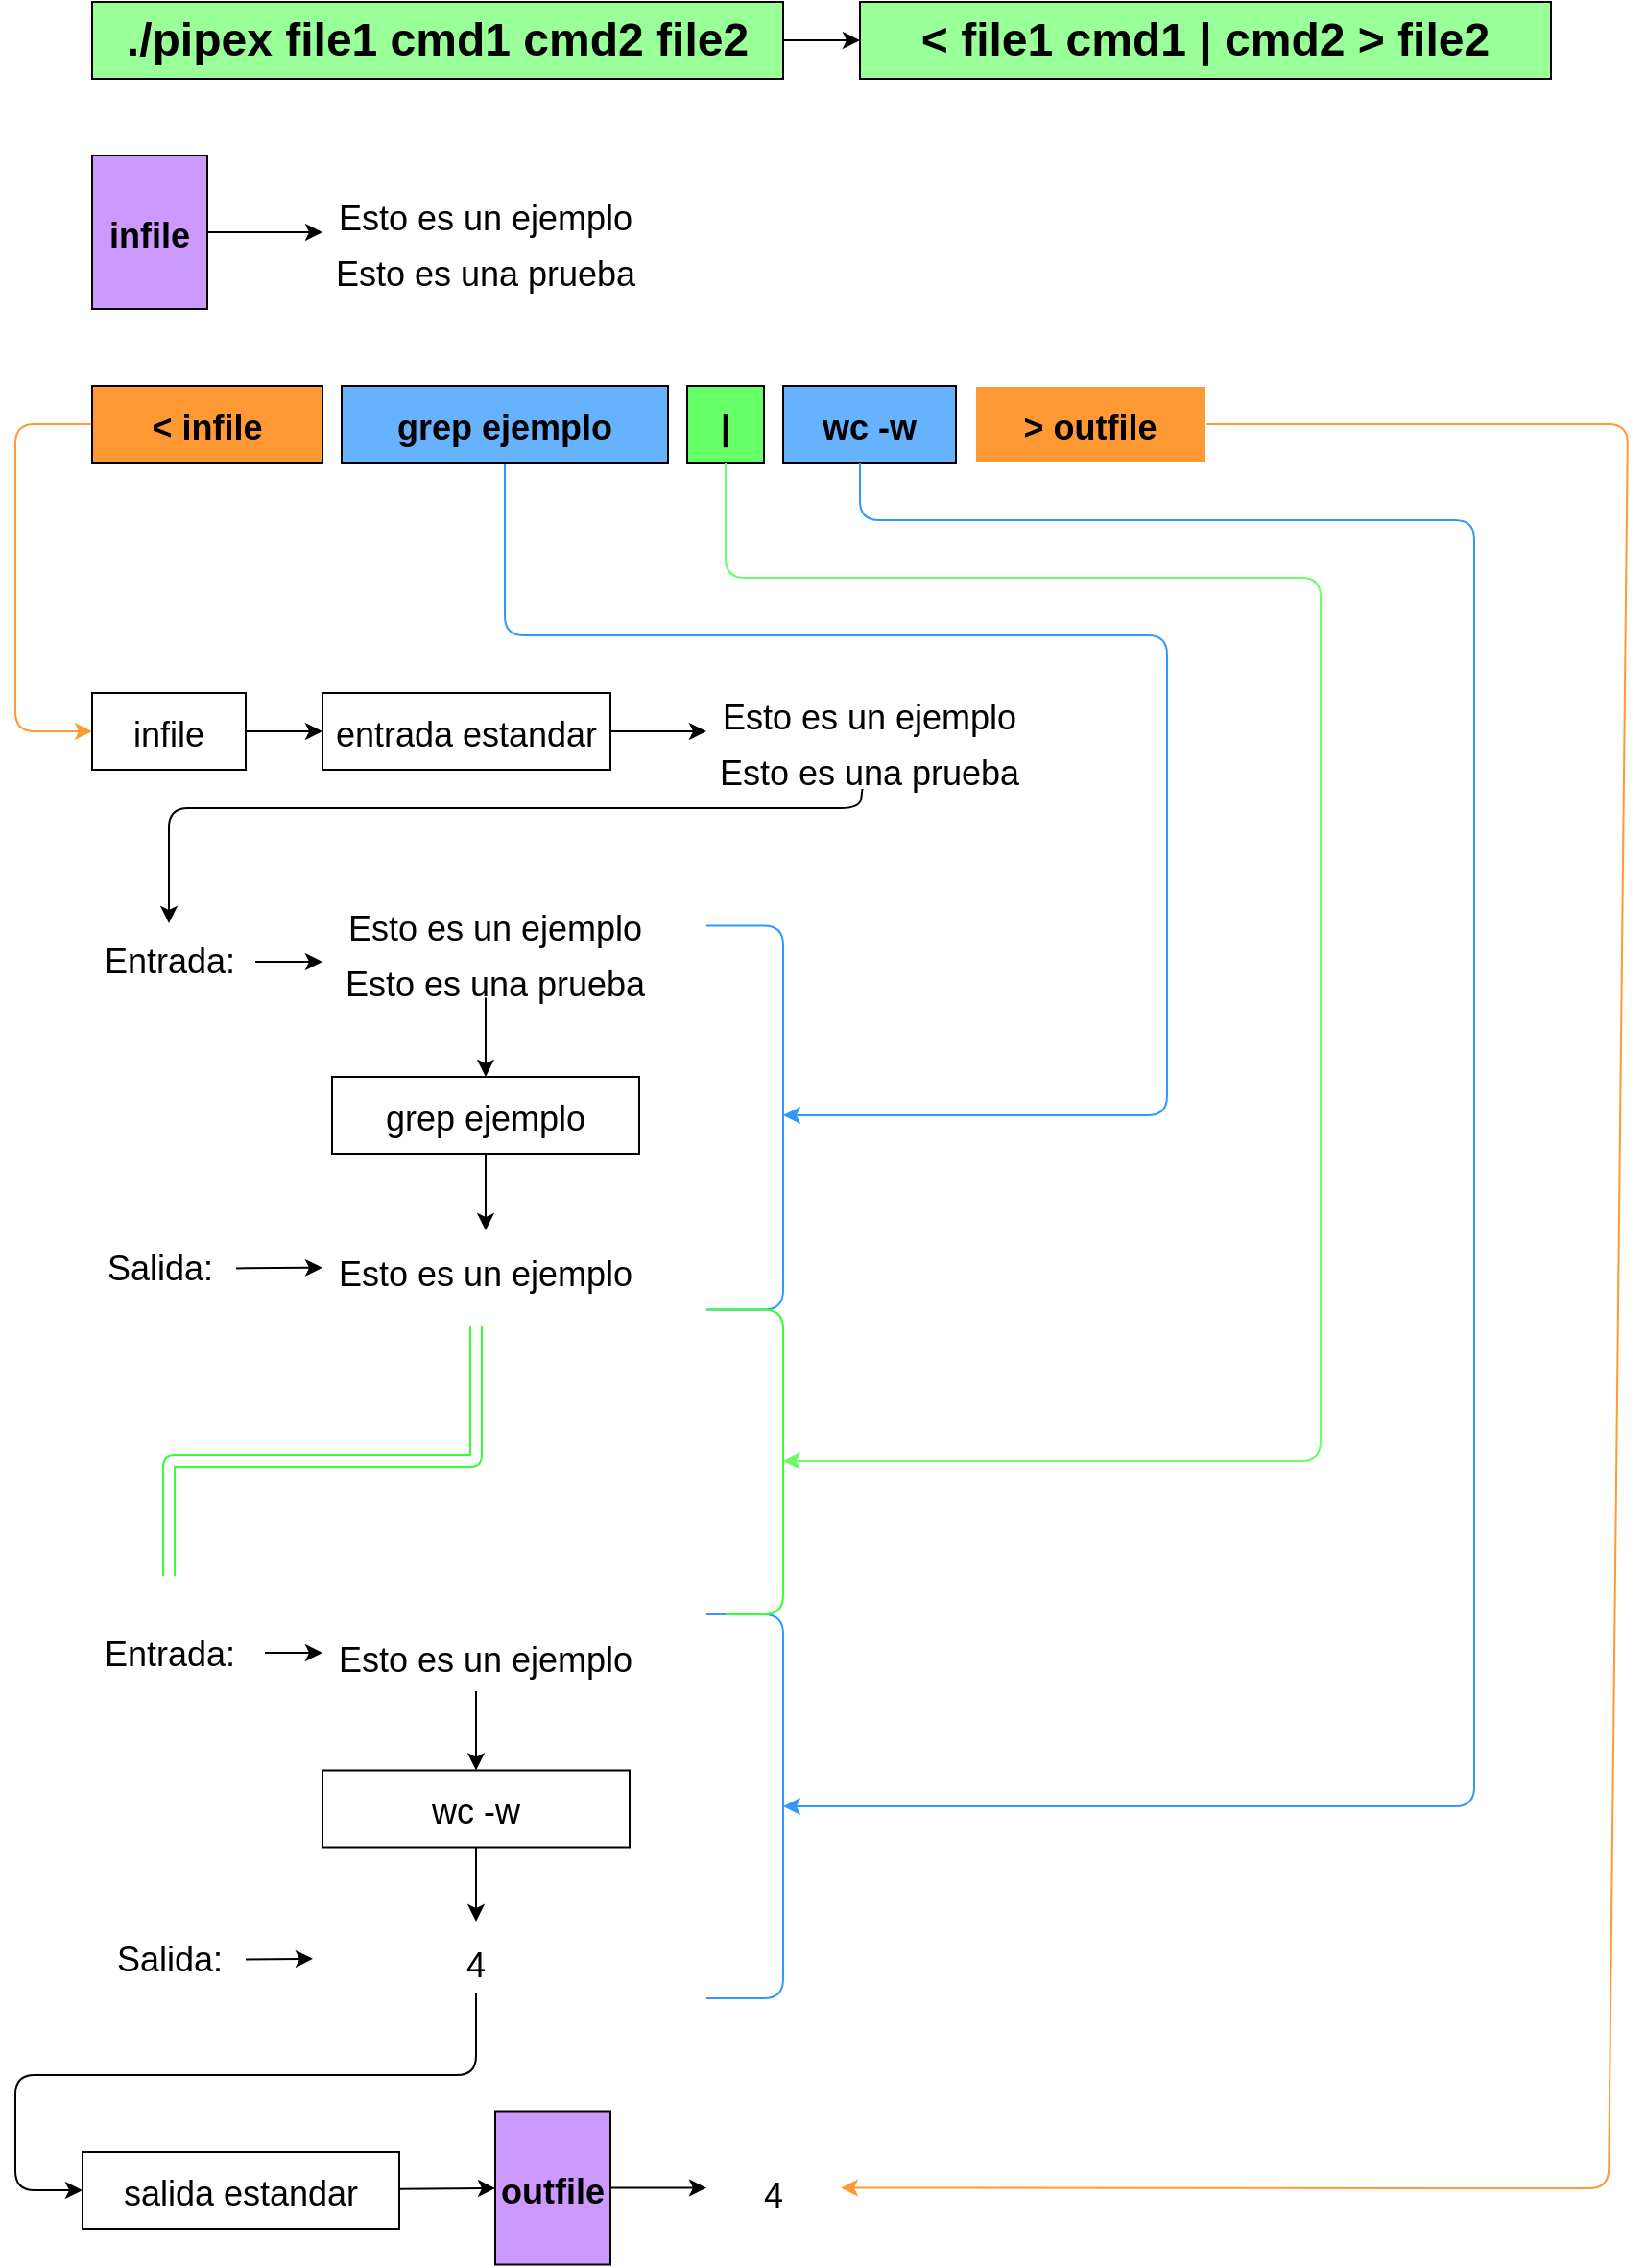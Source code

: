 <mxfile>
    <diagram id="cERv_vWPW7LYebDwy9yU" name="Page-1">
        <mxGraphModel dx="1589" dy="507" grid="1" gridSize="10" guides="1" tooltips="1" connect="1" arrows="1" fold="1" page="1" pageScale="1" pageWidth="850" pageHeight="1100" math="0" shadow="0">
            <root>
                <mxCell id="0"/>
                <mxCell id="1" parent="0"/>
                <mxCell id="8" style="edgeStyle=none;html=1;entryX=0;entryY=0.5;entryDx=0;entryDy=0;fontSize=24;" edge="1" parent="1" source="5" target="6">
                    <mxGeometry relative="1" as="geometry"/>
                </mxCell>
                <mxCell id="5" value="&lt;span style=&quot;&quot;&gt;&lt;font color=&quot;#000000&quot;&gt;&lt;b&gt;./pipex file1 cmd1 cmd2 file2&lt;/b&gt;&lt;/font&gt;&lt;/span&gt;" style="whiteSpace=wrap;html=1;fontSize=24;fillColor=#99FF99;" vertex="1" parent="1">
                    <mxGeometry x="40" y="80" width="360" height="40" as="geometry"/>
                </mxCell>
                <mxCell id="6" value="&lt;span style=&quot;&quot;&gt;&lt;font color=&quot;#000000&quot;&gt;&lt;b&gt;&amp;lt; file1 cmd1 | cmd2 &amp;gt; file2&lt;/b&gt;&lt;/font&gt;&lt;/span&gt;" style="whiteSpace=wrap;html=1;fontSize=24;fillColor=#99FF99;" vertex="1" parent="1">
                    <mxGeometry x="440" y="80" width="360" height="40" as="geometry"/>
                </mxCell>
                <mxCell id="25" style="edgeStyle=none;html=1;fontSize=18;strokeColor=#FF9933;" edge="1" parent="1" source="7" target="20">
                    <mxGeometry relative="1" as="geometry">
                        <Array as="points">
                            <mxPoint y="300"/>
                            <mxPoint y="460"/>
                        </Array>
                    </mxGeometry>
                </mxCell>
                <mxCell id="7" value="&lt;span style=&quot;&quot;&gt;&lt;font color=&quot;#000000&quot; style=&quot;font-size: 18px;&quot;&gt;&lt;b&gt;&amp;lt; infile&lt;/b&gt;&lt;/font&gt;&lt;/span&gt;" style="whiteSpace=wrap;html=1;fontSize=24;fillColor=#FF9933;" vertex="1" parent="1">
                    <mxGeometry x="40" y="280" width="120" height="40" as="geometry"/>
                </mxCell>
                <mxCell id="11" style="edgeStyle=none;html=1;fontSize=18;" edge="1" parent="1" source="9" target="10">
                    <mxGeometry relative="1" as="geometry"/>
                </mxCell>
                <mxCell id="9" value="&lt;font color=&quot;#000000&quot; style=&quot;font-size: 18px;&quot;&gt;&lt;b&gt;infile&lt;/b&gt;&lt;/font&gt;" style="whiteSpace=wrap;html=1;fontSize=24;fillColor=#CC99FF;" vertex="1" parent="1">
                    <mxGeometry x="40" y="160" width="60" height="80" as="geometry"/>
                </mxCell>
                <mxCell id="10" value="&lt;span style=&quot;font-family: Helvetica; font-style: normal; font-variant-ligatures: normal; font-variant-caps: normal; font-weight: 400; letter-spacing: normal; orphans: 2; text-indent: 0px; text-transform: none; widows: 2; word-spacing: 0px; -webkit-text-stroke-width: 0px; text-decoration-thickness: initial; text-decoration-style: initial; text-decoration-color: initial; float: none; display: inline !important;&quot;&gt;&lt;font color=&quot;#000000&quot; style=&quot;font-size: 18px;&quot;&gt;Esto es un ejemplo&lt;br&gt;Esto es una prueba&lt;br&gt;&lt;/font&gt;&lt;/span&gt;" style="text;whiteSpace=wrap;html=1;fontSize=24;align=center;" vertex="1" parent="1">
                    <mxGeometry x="160" y="170" width="170" height="60" as="geometry"/>
                </mxCell>
                <mxCell id="16" style="edgeStyle=none;html=1;fontSize=18;fillColor=#66B2FF;strokeColor=#3399FF;" edge="1" parent="1" source="12">
                    <mxGeometry relative="1" as="geometry">
                        <mxPoint x="400" y="660" as="targetPoint"/>
                        <Array as="points">
                            <mxPoint x="255" y="410"/>
                            <mxPoint x="600" y="410"/>
                            <mxPoint x="600" y="660"/>
                        </Array>
                    </mxGeometry>
                </mxCell>
                <mxCell id="12" value="&lt;span style=&quot;&quot;&gt;&lt;font color=&quot;#000000&quot; style=&quot;font-size: 18px;&quot;&gt;&lt;b&gt;grep ejemplo&lt;/b&gt;&lt;/font&gt;&lt;/span&gt;" style="whiteSpace=wrap;html=1;fontSize=24;fillColor=#66B2FF;" vertex="1" parent="1">
                    <mxGeometry x="170" y="280" width="170" height="40" as="geometry"/>
                </mxCell>
                <mxCell id="79" style="edgeStyle=none;html=1;fontSize=18;strokeColor=#FF9933;" edge="1" parent="1" source="13" target="78">
                    <mxGeometry relative="1" as="geometry">
                        <Array as="points">
                            <mxPoint x="840" y="300"/>
                            <mxPoint x="830" y="1219"/>
                        </Array>
                    </mxGeometry>
                </mxCell>
                <mxCell id="13" value="&lt;span style=&quot;&quot;&gt;&lt;font color=&quot;#000000&quot; style=&quot;font-size: 18px;&quot;&gt;&lt;b&gt;&amp;gt; outfile&lt;/b&gt;&lt;/font&gt;&lt;/span&gt;" style="whiteSpace=wrap;html=1;fontSize=24;fillColor=#FF9933;strokeColor=#FFFFFF;" vertex="1" parent="1">
                    <mxGeometry x="500" y="280" width="120" height="40" as="geometry"/>
                </mxCell>
                <mxCell id="14" value="&lt;span style=&quot;&quot;&gt;&lt;font color=&quot;#000000&quot; style=&quot;font-size: 18px;&quot;&gt;&lt;b&gt;|&lt;/b&gt;&lt;/font&gt;&lt;/span&gt;" style="whiteSpace=wrap;html=1;fontSize=24;fillColor=#66FF66;" vertex="1" parent="1">
                    <mxGeometry x="350" y="280" width="40" height="40" as="geometry"/>
                </mxCell>
                <mxCell id="15" value="&lt;span style=&quot;&quot;&gt;&lt;font color=&quot;#000000&quot; style=&quot;font-size: 18px;&quot;&gt;&lt;b&gt;wc -w&lt;/b&gt;&lt;/font&gt;&lt;/span&gt;" style="whiteSpace=wrap;html=1;fontSize=24;fillColor=#66B2FF;" vertex="1" parent="1">
                    <mxGeometry x="400" y="280" width="90" height="40" as="geometry"/>
                </mxCell>
                <mxCell id="22" style="edgeStyle=none;html=1;fontSize=18;" edge="1" parent="1" source="20" target="21">
                    <mxGeometry relative="1" as="geometry"/>
                </mxCell>
                <mxCell id="20" value="&lt;font style=&quot;font-size: 18px;&quot;&gt;infile&lt;/font&gt;" style="whiteSpace=wrap;html=1;fontSize=24;" vertex="1" parent="1">
                    <mxGeometry x="40" y="440" width="80" height="40" as="geometry"/>
                </mxCell>
                <mxCell id="23" style="edgeStyle=none;html=1;fontSize=18;" edge="1" parent="1" source="21" target="80">
                    <mxGeometry relative="1" as="geometry">
                        <mxPoint x="360" y="459.256" as="targetPoint"/>
                    </mxGeometry>
                </mxCell>
                <mxCell id="21" value="&lt;font style=&quot;font-size: 18px;&quot;&gt;entrada estandar&lt;/font&gt;" style="whiteSpace=wrap;html=1;fontSize=24;" vertex="1" parent="1">
                    <mxGeometry x="160" y="440" width="150" height="40" as="geometry"/>
                </mxCell>
                <mxCell id="30" style="edgeStyle=none;html=1;fontSize=18;" edge="1" parent="1" source="80" target="26">
                    <mxGeometry relative="1" as="geometry">
                        <mxPoint x="442.727" y="477.5" as="sourcePoint"/>
                        <Array as="points">
                            <mxPoint x="440" y="500"/>
                            <mxPoint x="80" y="500"/>
                        </Array>
                    </mxGeometry>
                </mxCell>
                <mxCell id="29" style="edgeStyle=none;html=1;fontSize=18;" edge="1" parent="1" source="26">
                    <mxGeometry relative="1" as="geometry">
                        <mxPoint x="160" y="580" as="targetPoint"/>
                    </mxGeometry>
                </mxCell>
                <mxCell id="26" value="Entrada:" style="text;html=1;align=center;verticalAlign=middle;resizable=0;points=[];autosize=1;strokeColor=none;fillColor=none;fontSize=18;" vertex="1" parent="1">
                    <mxGeometry x="35" y="560" width="90" height="40" as="geometry"/>
                </mxCell>
                <mxCell id="34" style="edgeStyle=none;html=1;fontSize=18;" edge="1" parent="1" source="27" target="33">
                    <mxGeometry relative="1" as="geometry"/>
                </mxCell>
                <mxCell id="27" value="Salida:" style="text;html=1;align=center;verticalAlign=middle;resizable=0;points=[];autosize=1;strokeColor=none;fillColor=none;fontSize=18;" vertex="1" parent="1">
                    <mxGeometry x="35" y="720" width="80" height="40" as="geometry"/>
                </mxCell>
                <mxCell id="32" style="edgeStyle=none;html=1;fontSize=18;" edge="1" parent="1" target="31">
                    <mxGeometry relative="1" as="geometry">
                        <mxPoint x="245" y="598.75" as="sourcePoint"/>
                    </mxGeometry>
                </mxCell>
                <mxCell id="35" style="edgeStyle=none;html=1;fontSize=18;" edge="1" parent="1" source="31" target="33">
                    <mxGeometry relative="1" as="geometry"/>
                </mxCell>
                <mxCell id="31" value="&lt;span style=&quot;&quot;&gt;&lt;font style=&quot;font-size: 18px;&quot;&gt;grep ejemplo&lt;/font&gt;&lt;/span&gt;" style="whiteSpace=wrap;html=1;fontSize=24;" vertex="1" parent="1">
                    <mxGeometry x="165" y="640" width="160" height="40" as="geometry"/>
                </mxCell>
                <mxCell id="33" value="&lt;span style=&quot;font-family: Helvetica; font-style: normal; font-variant-ligatures: normal; font-variant-caps: normal; font-weight: 400; letter-spacing: normal; orphans: 2; text-indent: 0px; text-transform: none; widows: 2; word-spacing: 0px; -webkit-text-stroke-width: 0px; text-decoration-thickness: initial; text-decoration-style: initial; text-decoration-color: initial; float: none; display: inline !important;&quot;&gt;&lt;font color=&quot;#000000&quot; style=&quot;font-size: 18px;&quot;&gt;Esto es un ejemplo&lt;/font&gt;&lt;/span&gt;" style="text;whiteSpace=wrap;html=1;fontSize=24;align=center;" vertex="1" parent="1">
                    <mxGeometry x="160" y="720" width="170" height="37.5" as="geometry"/>
                </mxCell>
                <mxCell id="36" value="" style="endArrow=none;html=1;fontSize=18;strokeColor=#3399FF;" edge="1" parent="1">
                    <mxGeometry width="50" height="50" relative="1" as="geometry">
                        <mxPoint x="360" y="761.25" as="sourcePoint"/>
                        <mxPoint x="360" y="561.25" as="targetPoint"/>
                        <Array as="points">
                            <mxPoint x="400" y="761.25"/>
                            <mxPoint x="400" y="561.25"/>
                        </Array>
                    </mxGeometry>
                </mxCell>
                <mxCell id="56" value="" style="curved=1;endArrow=classic;html=1;fontSize=18;shape=link;width=6;strokeColor=#33FF33;" edge="1" parent="1">
                    <mxGeometry width="50" height="50" relative="1" as="geometry">
                        <mxPoint x="80" y="900" as="sourcePoint"/>
                        <mxPoint x="240" y="770" as="targetPoint"/>
                        <Array as="points">
                            <mxPoint x="80" y="840"/>
                            <mxPoint x="240" y="840"/>
                        </Array>
                    </mxGeometry>
                </mxCell>
                <mxCell id="57" value="Entrada:" style="text;html=1;align=center;verticalAlign=middle;resizable=0;points=[];autosize=1;strokeColor=none;fillColor=none;fontSize=18;" vertex="1" parent="1">
                    <mxGeometry x="35" y="921.25" width="90" height="40" as="geometry"/>
                </mxCell>
                <mxCell id="58" style="edgeStyle=none;html=1;fontSize=18;" edge="1" parent="1" target="59">
                    <mxGeometry relative="1" as="geometry">
                        <mxPoint x="130" y="940" as="sourcePoint"/>
                    </mxGeometry>
                </mxCell>
                <mxCell id="59" value="&lt;span style=&quot;font-family: Helvetica; font-style: normal; font-variant-ligatures: normal; font-variant-caps: normal; font-weight: 400; letter-spacing: normal; orphans: 2; text-indent: 0px; text-transform: none; widows: 2; word-spacing: 0px; -webkit-text-stroke-width: 0px; text-decoration-thickness: initial; text-decoration-style: initial; text-decoration-color: initial; float: none; display: inline !important;&quot;&gt;&lt;font color=&quot;#000000&quot; style=&quot;font-size: 18px;&quot;&gt;Esto es un ejemplo&lt;/font&gt;&lt;/span&gt;" style="text;whiteSpace=wrap;html=1;fontSize=24;align=center;" vertex="1" parent="1">
                    <mxGeometry x="160" y="921.25" width="170" height="37.5" as="geometry"/>
                </mxCell>
                <mxCell id="60" style="edgeStyle=none;html=1;fontSize=18;" edge="1" parent="1" target="62">
                    <mxGeometry relative="1" as="geometry">
                        <mxPoint x="240" y="960" as="sourcePoint"/>
                    </mxGeometry>
                </mxCell>
                <mxCell id="61" style="edgeStyle=none;html=1;fontSize=18;" edge="1" parent="1" source="62" target="65">
                    <mxGeometry relative="1" as="geometry">
                        <mxPoint x="240" y="1081.25" as="targetPoint"/>
                    </mxGeometry>
                </mxCell>
                <mxCell id="62" value="&lt;span style=&quot;&quot;&gt;&lt;font style=&quot;font-size: 18px;&quot;&gt;wc -w&lt;/font&gt;&lt;/span&gt;" style="whiteSpace=wrap;html=1;fontSize=24;" vertex="1" parent="1">
                    <mxGeometry x="160" y="1001.25" width="160" height="40" as="geometry"/>
                </mxCell>
                <mxCell id="63" style="edgeStyle=none;html=1;fontSize=18;" edge="1" parent="1" source="64" target="65">
                    <mxGeometry relative="1" as="geometry"/>
                </mxCell>
                <mxCell id="64" value="Salida:" style="text;html=1;align=center;verticalAlign=middle;resizable=0;points=[];autosize=1;strokeColor=none;fillColor=none;fontSize=18;" vertex="1" parent="1">
                    <mxGeometry x="40" y="1080" width="80" height="40" as="geometry"/>
                </mxCell>
                <mxCell id="74" style="edgeStyle=none;html=1;fontSize=18;" edge="1" parent="1" source="65" target="72">
                    <mxGeometry relative="1" as="geometry">
                        <Array as="points">
                            <mxPoint x="240" y="1160"/>
                            <mxPoint y="1160"/>
                            <mxPoint y="1220"/>
                        </Array>
                    </mxGeometry>
                </mxCell>
                <mxCell id="65" value="&lt;span style=&quot;font-family: Helvetica; font-style: normal; font-variant-ligatures: normal; font-variant-caps: normal; font-weight: 400; letter-spacing: normal; orphans: 2; text-indent: 0px; text-transform: none; widows: 2; word-spacing: 0px; -webkit-text-stroke-width: 0px; text-decoration-thickness: initial; text-decoration-style: initial; text-decoration-color: initial; float: none; display: inline !important;&quot;&gt;&lt;font color=&quot;#000000&quot; style=&quot;font-size: 18px;&quot;&gt;4&lt;/font&gt;&lt;/span&gt;" style="text;whiteSpace=wrap;html=1;fontSize=24;align=center;" vertex="1" parent="1">
                    <mxGeometry x="155" y="1080" width="170" height="37.5" as="geometry"/>
                </mxCell>
                <mxCell id="67" value="" style="endArrow=none;html=1;fontSize=18;strokeColor=#3399FF;" edge="1" parent="1">
                    <mxGeometry width="50" height="50" relative="1" as="geometry">
                        <mxPoint x="360" y="1120" as="sourcePoint"/>
                        <mxPoint x="360" y="920" as="targetPoint"/>
                        <Array as="points">
                            <mxPoint x="400" y="1120"/>
                            <mxPoint x="400" y="920"/>
                        </Array>
                    </mxGeometry>
                </mxCell>
                <mxCell id="68" style="edgeStyle=none;html=1;fontSize=18;strokeColor=#66FF66;" edge="1" parent="1">
                    <mxGeometry relative="1" as="geometry">
                        <mxPoint x="400" y="840" as="targetPoint"/>
                        <mxPoint x="370" y="320" as="sourcePoint"/>
                        <Array as="points">
                            <mxPoint x="370" y="380"/>
                            <mxPoint x="680" y="380"/>
                            <mxPoint x="680" y="840"/>
                        </Array>
                    </mxGeometry>
                </mxCell>
                <mxCell id="69" style="edgeStyle=none;html=1;fontSize=18;fillColor=#66B2FF;strokeColor=#3399FF;" edge="1" parent="1">
                    <mxGeometry relative="1" as="geometry">
                        <mxPoint x="400" y="1020" as="targetPoint"/>
                        <mxPoint x="440" y="320" as="sourcePoint"/>
                        <Array as="points">
                            <mxPoint x="440" y="350"/>
                            <mxPoint x="760" y="350"/>
                            <mxPoint x="760" y="1020"/>
                        </Array>
                    </mxGeometry>
                </mxCell>
                <mxCell id="70" value="" style="endArrow=none;html=1;fontSize=18;strokeColor=#33FF33;" edge="1" parent="1">
                    <mxGeometry width="50" height="50" relative="1" as="geometry">
                        <mxPoint x="370" y="920" as="sourcePoint"/>
                        <mxPoint x="360" y="761.25" as="targetPoint"/>
                        <Array as="points">
                            <mxPoint x="400" y="920"/>
                            <mxPoint x="400" y="761.25"/>
                        </Array>
                    </mxGeometry>
                </mxCell>
                <mxCell id="76" style="edgeStyle=none;html=1;fontSize=18;" edge="1" parent="1" source="72" target="75">
                    <mxGeometry relative="1" as="geometry"/>
                </mxCell>
                <mxCell id="72" value="&lt;font style=&quot;font-size: 18px;&quot;&gt;salida estandar&lt;/font&gt;" style="whiteSpace=wrap;html=1;fontSize=24;" vertex="1" parent="1">
                    <mxGeometry x="35" y="1200" width="165" height="40" as="geometry"/>
                </mxCell>
                <mxCell id="77" style="edgeStyle=none;html=1;fontSize=18;" edge="1" parent="1" source="75" target="78">
                    <mxGeometry relative="1" as="geometry">
                        <mxPoint x="360" y="1220" as="targetPoint"/>
                    </mxGeometry>
                </mxCell>
                <mxCell id="75" value="&lt;font color=&quot;#000000&quot; style=&quot;font-size: 18px;&quot;&gt;&lt;b&gt;outfile&lt;/b&gt;&lt;/font&gt;" style="whiteSpace=wrap;html=1;fontSize=24;fillColor=#CC99FF;" vertex="1" parent="1">
                    <mxGeometry x="250" y="1178.75" width="60" height="80" as="geometry"/>
                </mxCell>
                <mxCell id="78" value="&lt;span style=&quot;font-family: Helvetica; font-style: normal; font-variant-ligatures: normal; font-variant-caps: normal; font-weight: 400; letter-spacing: normal; orphans: 2; text-indent: 0px; text-transform: none; widows: 2; word-spacing: 0px; -webkit-text-stroke-width: 0px; text-decoration-thickness: initial; text-decoration-style: initial; text-decoration-color: initial; float: none; display: inline !important;&quot;&gt;&lt;font color=&quot;#000000&quot; style=&quot;font-size: 18px;&quot;&gt;4&lt;/font&gt;&lt;/span&gt;" style="text;whiteSpace=wrap;html=1;fontSize=24;align=center;" vertex="1" parent="1">
                    <mxGeometry x="360" y="1200" width="70" height="37.5" as="geometry"/>
                </mxCell>
                <mxCell id="80" value="&lt;span style=&quot;font-family: Helvetica; font-style: normal; font-variant-ligatures: normal; font-variant-caps: normal; font-weight: 400; letter-spacing: normal; orphans: 2; text-indent: 0px; text-transform: none; widows: 2; word-spacing: 0px; -webkit-text-stroke-width: 0px; text-decoration-thickness: initial; text-decoration-style: initial; text-decoration-color: initial; float: none; display: inline !important;&quot;&gt;&lt;font color=&quot;#000000&quot; style=&quot;font-size: 18px;&quot;&gt;Esto es un ejemplo&lt;br&gt;Esto es una prueba&lt;br&gt;&lt;/font&gt;&lt;/span&gt;" style="text;whiteSpace=wrap;html=1;fontSize=24;align=center;" vertex="1" parent="1">
                    <mxGeometry x="360" y="430" width="170" height="60" as="geometry"/>
                </mxCell>
                <mxCell id="81" value="&lt;span style=&quot;font-family: Helvetica; font-style: normal; font-variant-ligatures: normal; font-variant-caps: normal; font-weight: 400; letter-spacing: normal; orphans: 2; text-indent: 0px; text-transform: none; widows: 2; word-spacing: 0px; -webkit-text-stroke-width: 0px; text-decoration-thickness: initial; text-decoration-style: initial; text-decoration-color: initial; float: none; display: inline !important;&quot;&gt;&lt;font color=&quot;#000000&quot; style=&quot;font-size: 18px;&quot;&gt;Esto es un ejemplo&lt;br&gt;Esto es una prueba&lt;br&gt;&lt;/font&gt;&lt;/span&gt;" style="text;whiteSpace=wrap;html=1;fontSize=24;align=center;" vertex="1" parent="1">
                    <mxGeometry x="165" y="540" width="170" height="60" as="geometry"/>
                </mxCell>
            </root>
        </mxGraphModel>
    </diagram>
</mxfile>